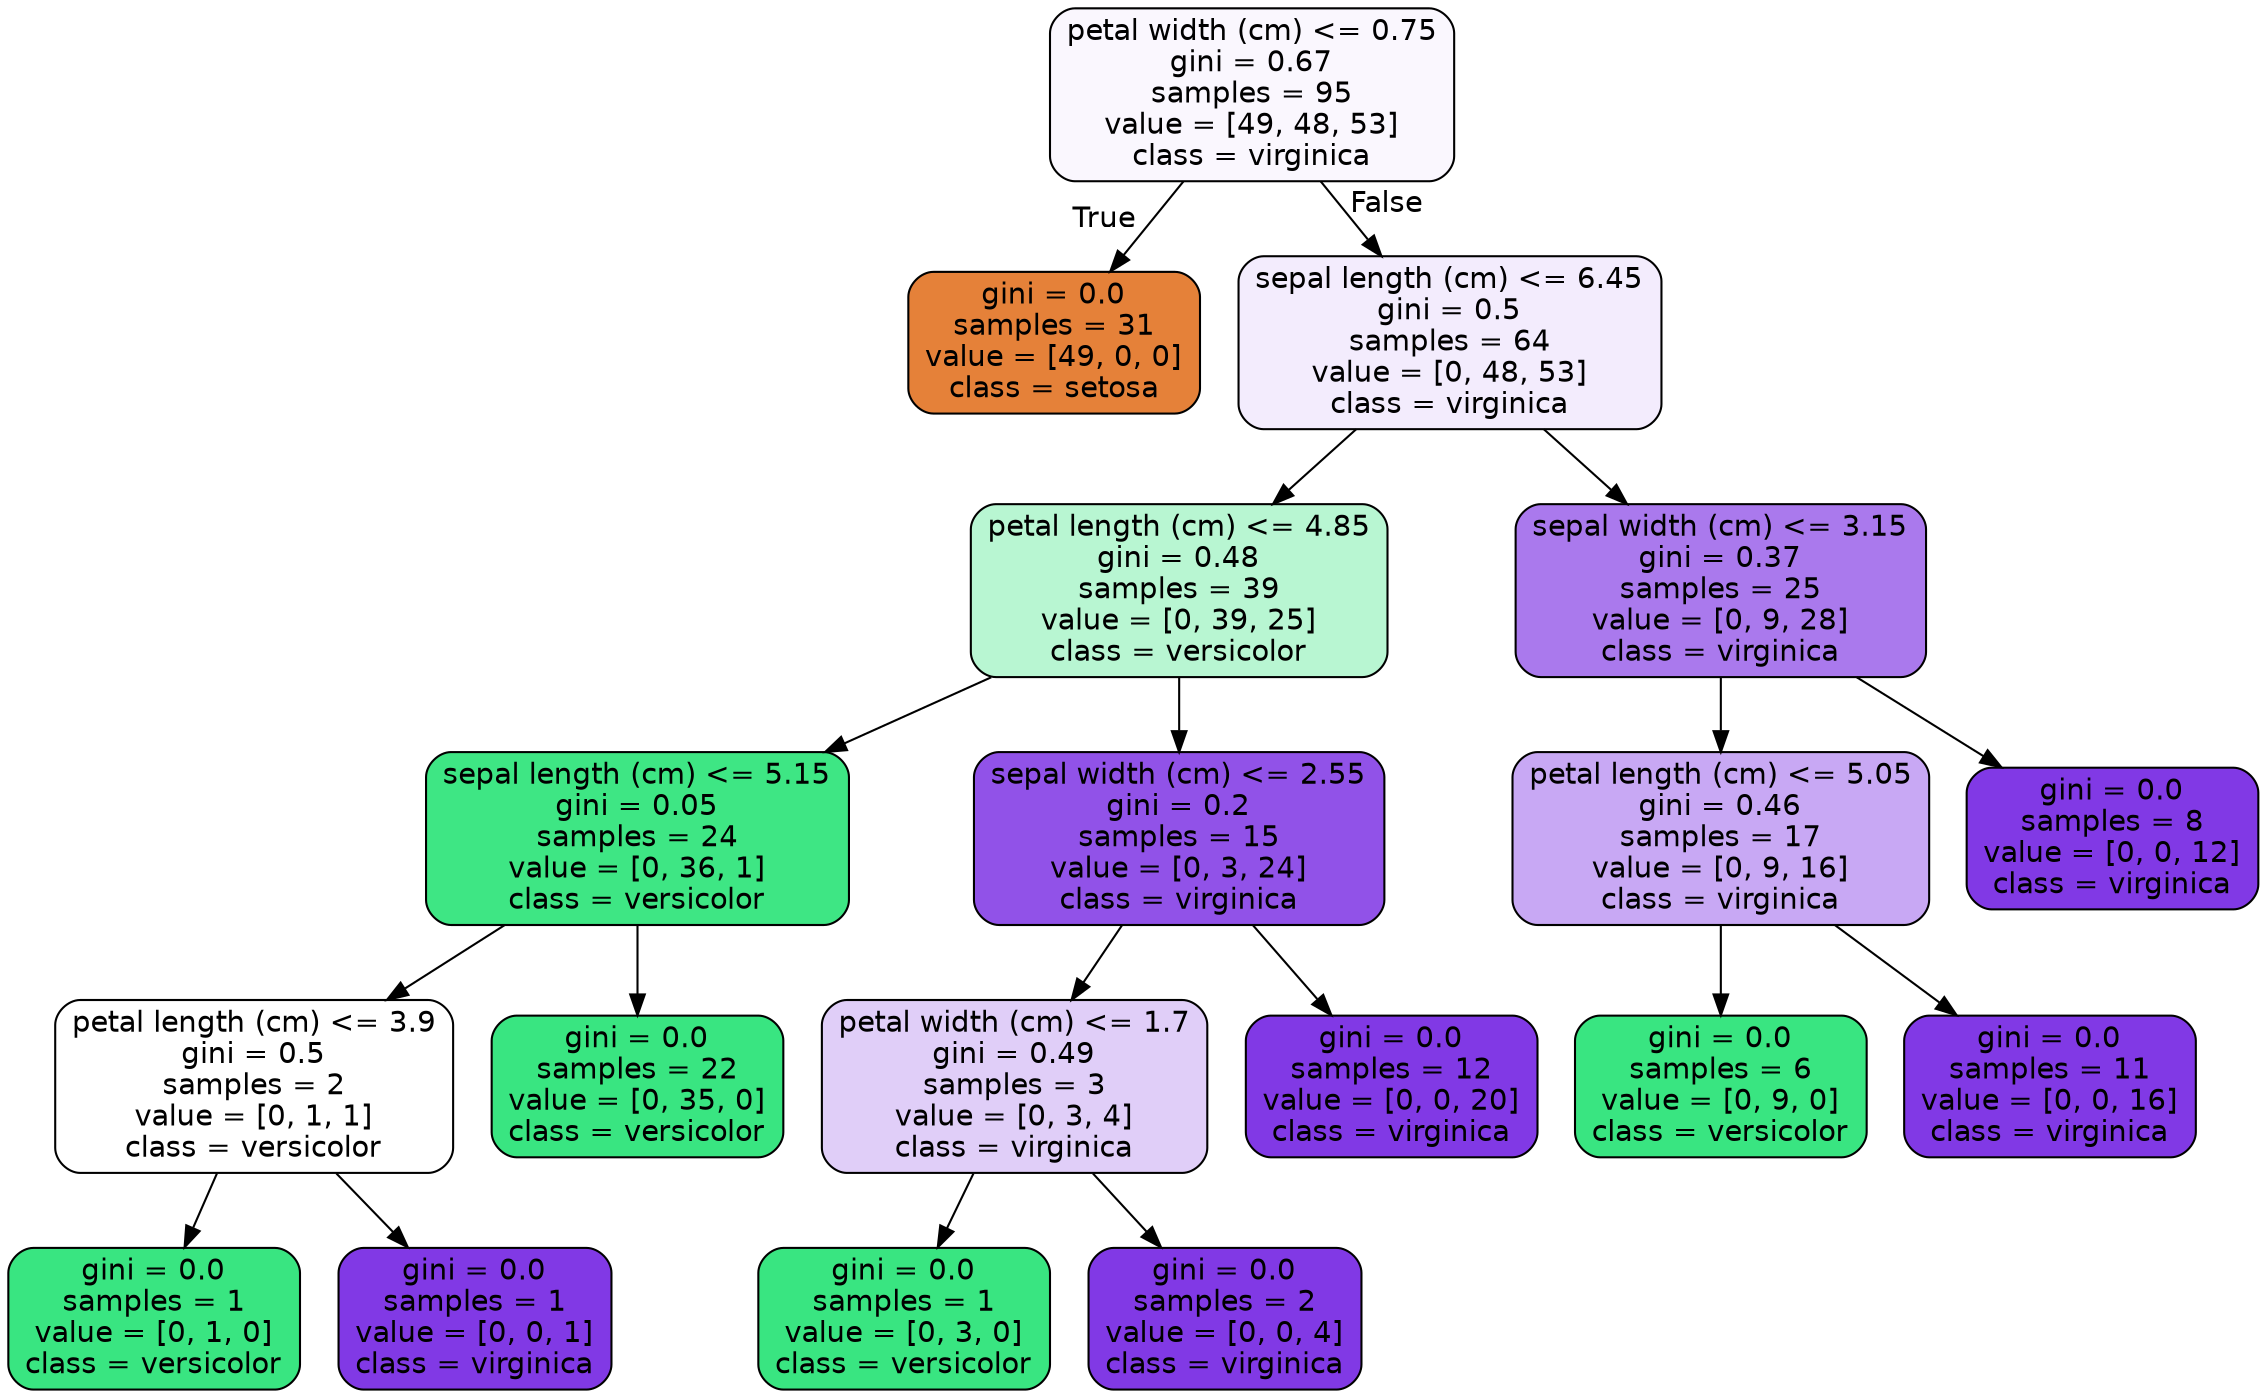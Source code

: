 digraph Tree {
node [shape=box, style="filled, rounded", color="black", fontname="helvetica"] ;
edge [fontname="helvetica"] ;
0 [label="petal width (cm) <= 0.75\ngini = 0.67\nsamples = 95\nvalue = [49, 48, 53]\nclass = virginica", fillcolor="#faf7fe"] ;
1 [label="gini = 0.0\nsamples = 31\nvalue = [49, 0, 0]\nclass = setosa", fillcolor="#e58139"] ;
0 -> 1 [labeldistance=2.5, labelangle=45, headlabel="True"] ;
2 [label="sepal length (cm) <= 6.45\ngini = 0.5\nsamples = 64\nvalue = [0, 48, 53]\nclass = virginica", fillcolor="#f3ecfd"] ;
0 -> 2 [labeldistance=2.5, labelangle=-45, headlabel="False"] ;
3 [label="petal length (cm) <= 4.85\ngini = 0.48\nsamples = 39\nvalue = [0, 39, 25]\nclass = versicolor", fillcolor="#b8f6d2"] ;
2 -> 3 ;
4 [label="sepal length (cm) <= 5.15\ngini = 0.05\nsamples = 24\nvalue = [0, 36, 1]\nclass = versicolor", fillcolor="#3ee684"] ;
3 -> 4 ;
5 [label="petal length (cm) <= 3.9\ngini = 0.5\nsamples = 2\nvalue = [0, 1, 1]\nclass = versicolor", fillcolor="#ffffff"] ;
4 -> 5 ;
6 [label="gini = 0.0\nsamples = 1\nvalue = [0, 1, 0]\nclass = versicolor", fillcolor="#39e581"] ;
5 -> 6 ;
7 [label="gini = 0.0\nsamples = 1\nvalue = [0, 0, 1]\nclass = virginica", fillcolor="#8139e5"] ;
5 -> 7 ;
8 [label="gini = 0.0\nsamples = 22\nvalue = [0, 35, 0]\nclass = versicolor", fillcolor="#39e581"] ;
4 -> 8 ;
9 [label="sepal width (cm) <= 2.55\ngini = 0.2\nsamples = 15\nvalue = [0, 3, 24]\nclass = virginica", fillcolor="#9152e8"] ;
3 -> 9 ;
10 [label="petal width (cm) <= 1.7\ngini = 0.49\nsamples = 3\nvalue = [0, 3, 4]\nclass = virginica", fillcolor="#e0cef8"] ;
9 -> 10 ;
11 [label="gini = 0.0\nsamples = 1\nvalue = [0, 3, 0]\nclass = versicolor", fillcolor="#39e581"] ;
10 -> 11 ;
12 [label="gini = 0.0\nsamples = 2\nvalue = [0, 0, 4]\nclass = virginica", fillcolor="#8139e5"] ;
10 -> 12 ;
13 [label="gini = 0.0\nsamples = 12\nvalue = [0, 0, 20]\nclass = virginica", fillcolor="#8139e5"] ;
9 -> 13 ;
14 [label="sepal width (cm) <= 3.15\ngini = 0.37\nsamples = 25\nvalue = [0, 9, 28]\nclass = virginica", fillcolor="#aa79ed"] ;
2 -> 14 ;
15 [label="petal length (cm) <= 5.05\ngini = 0.46\nsamples = 17\nvalue = [0, 9, 16]\nclass = virginica", fillcolor="#c8a8f4"] ;
14 -> 15 ;
16 [label="gini = 0.0\nsamples = 6\nvalue = [0, 9, 0]\nclass = versicolor", fillcolor="#39e581"] ;
15 -> 16 ;
17 [label="gini = 0.0\nsamples = 11\nvalue = [0, 0, 16]\nclass = virginica", fillcolor="#8139e5"] ;
15 -> 17 ;
18 [label="gini = 0.0\nsamples = 8\nvalue = [0, 0, 12]\nclass = virginica", fillcolor="#8139e5"] ;
14 -> 18 ;
}